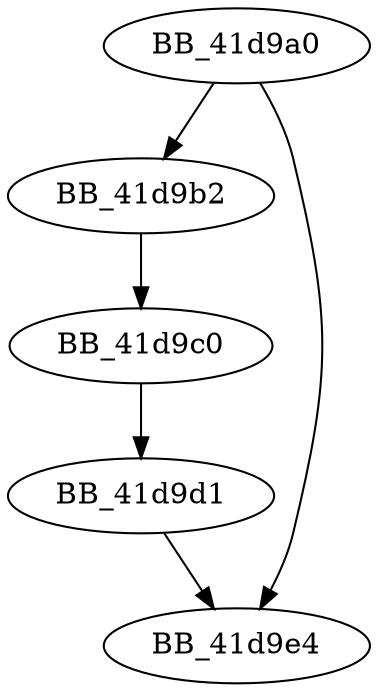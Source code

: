 DiGraph __unwind_handler{
BB_41d9a0->BB_41d9b2
BB_41d9a0->BB_41d9e4
BB_41d9b2->BB_41d9c0
BB_41d9c0->BB_41d9d1
BB_41d9d1->BB_41d9e4
}
